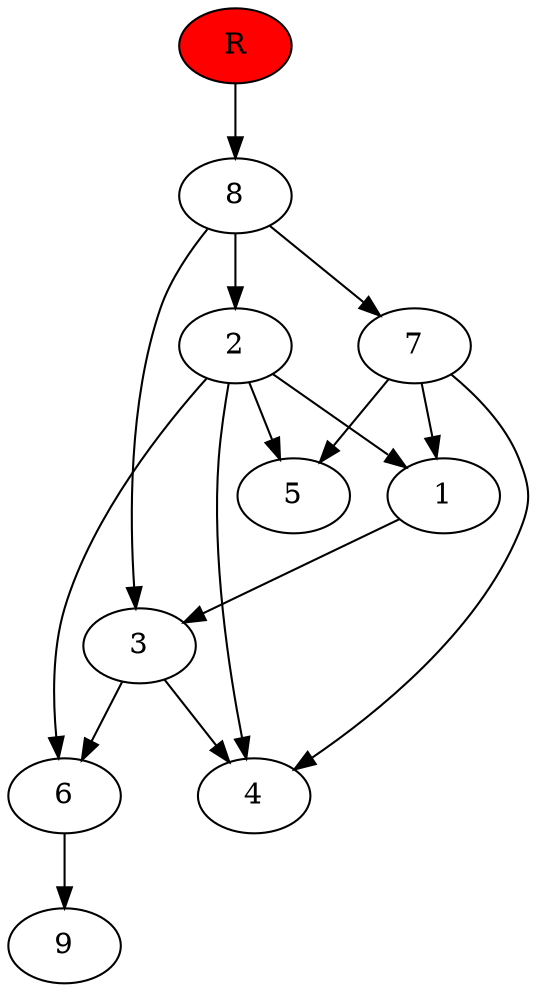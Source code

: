 digraph prb47440 {
	1
	2
	3
	4
	5
	6
	7
	8
	R [fillcolor="#ff0000" style=filled]
	1 -> 3
	2 -> 1
	2 -> 4
	2 -> 5
	2 -> 6
	3 -> 4
	3 -> 6
	6 -> 9
	7 -> 1
	7 -> 4
	7 -> 5
	8 -> 2
	8 -> 3
	8 -> 7
	R -> 8
}
